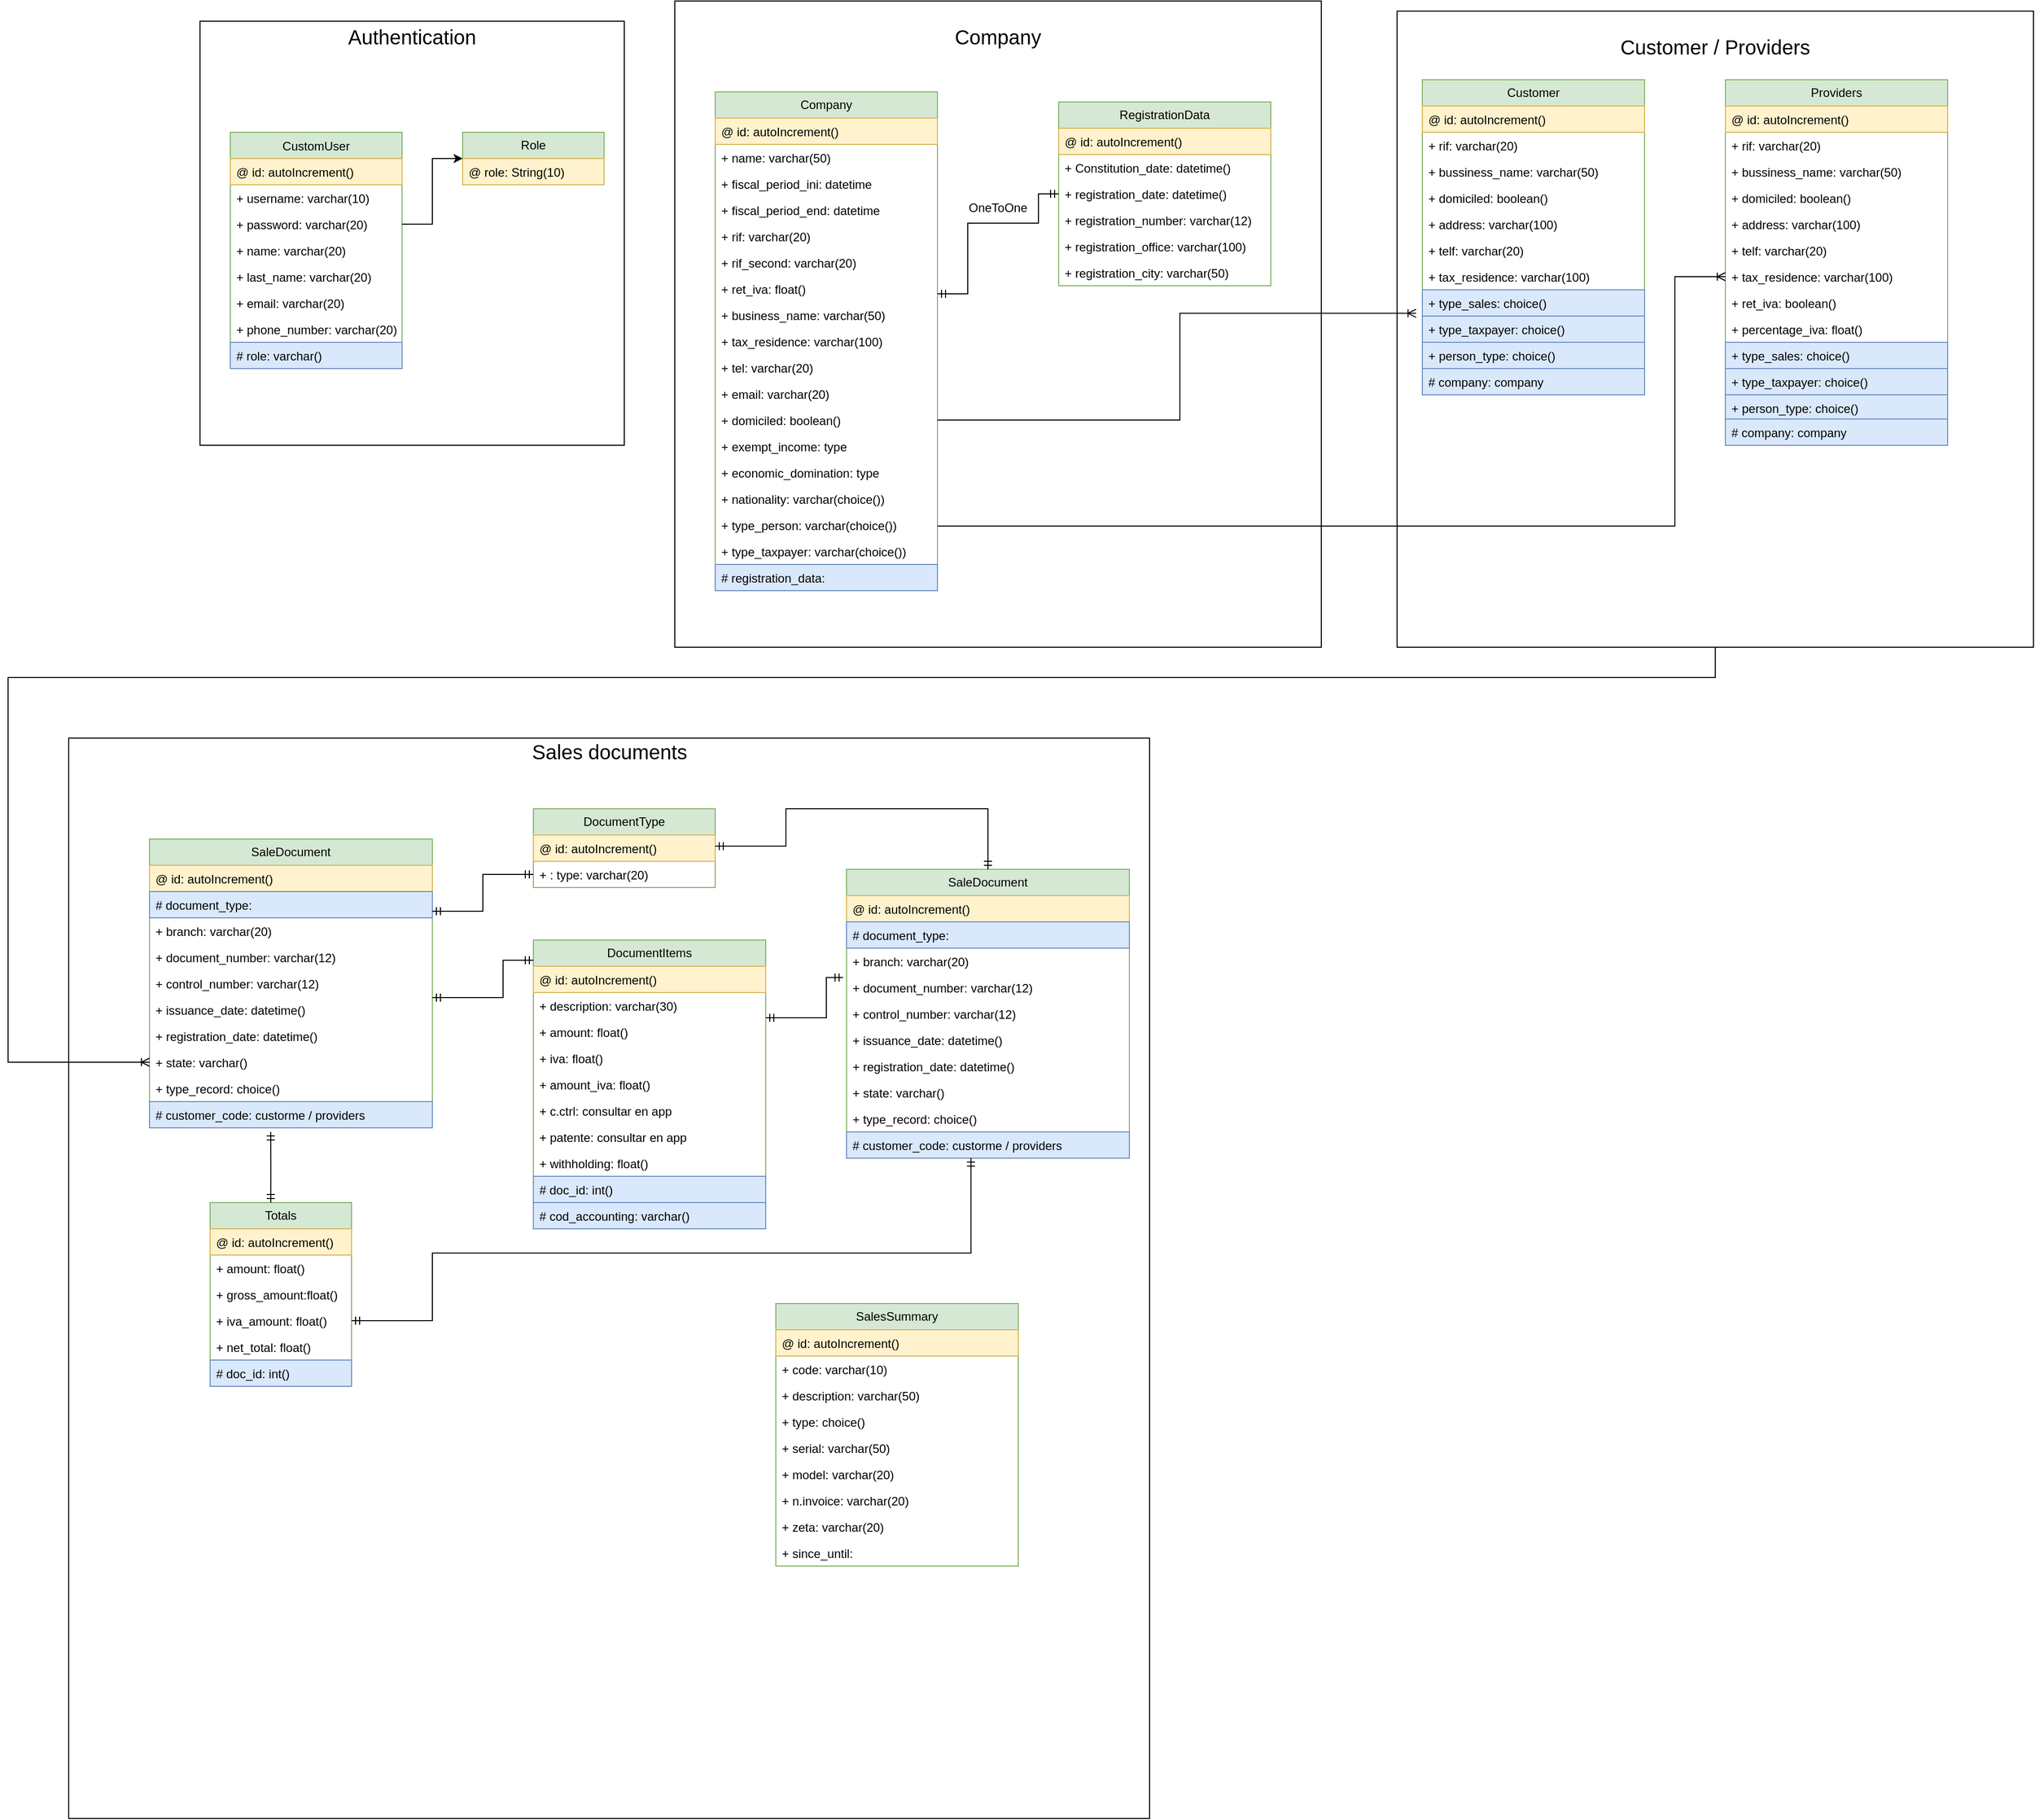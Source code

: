 <mxfile version="21.0.10" type="github">
  <diagram name="Página-1" id="oyr48hVxfsf2USA6J1Er">
    <mxGraphModel dx="3984" dy="2252" grid="1" gridSize="10" guides="1" tooltips="1" connect="1" arrows="1" fold="1" page="1" pageScale="1" pageWidth="1920" pageHeight="1200" math="0" shadow="0">
      <root>
        <mxCell id="0" />
        <mxCell id="1" parent="0" />
        <mxCell id="Hb3Jc71vQll2scaf4FI3-3" value="" style="whiteSpace=wrap;html=1;aspect=fixed;fillColor=none;" vertex="1" parent="1">
          <mxGeometry x="-110" y="-460" width="1070" height="1070" as="geometry" />
        </mxCell>
        <mxCell id="Sdwt9xM7wRWtMo3GWOlH-35" value="" style="whiteSpace=wrap;html=1;aspect=fixed;fillColor=none;" parent="1" vertex="1">
          <mxGeometry x="1205" y="-1180" width="630" height="630" as="geometry" />
        </mxCell>
        <mxCell id="hQVyDR556PpDulF2tMrH-12" value="" style="whiteSpace=wrap;html=1;aspect=fixed;fillColor=none;" parent="1" vertex="1">
          <mxGeometry x="20" y="-1170" width="420" height="420" as="geometry" />
        </mxCell>
        <mxCell id="Sdwt9xM7wRWtMo3GWOlH-4" value="" style="whiteSpace=wrap;html=1;aspect=fixed;fillColor=none;" parent="1" vertex="1">
          <mxGeometry x="490" y="-1190" width="640" height="640" as="geometry" />
        </mxCell>
        <mxCell id="1lsHLtuf-3C-XjcvpTAW-1" value="CustomUser" style="swimlane;fontStyle=0;childLayout=stackLayout;horizontal=1;startSize=26;fillColor=#d5e8d4;horizontalStack=0;resizeParent=1;resizeParentMax=0;resizeLast=0;collapsible=1;marginBottom=0;strokeColor=#82b366;" parent="1" vertex="1">
          <mxGeometry x="50" y="-1060" width="170" height="234" as="geometry" />
        </mxCell>
        <mxCell id="1lsHLtuf-3C-XjcvpTAW-2" value="@ id: autoIncrement()" style="text;strokeColor=#d6b656;fillColor=#fff2cc;align=left;verticalAlign=top;spacingLeft=4;spacingRight=4;overflow=hidden;rotatable=0;points=[[0,0.5],[1,0.5]];portConstraint=eastwest;" parent="1lsHLtuf-3C-XjcvpTAW-1" vertex="1">
          <mxGeometry y="26" width="170" height="26" as="geometry" />
        </mxCell>
        <mxCell id="Sdwt9xM7wRWtMo3GWOlH-49" value="+ username: varchar(10)" style="text;align=left;verticalAlign=top;spacingLeft=4;spacingRight=4;overflow=hidden;rotatable=0;points=[[0,0.5],[1,0.5]];portConstraint=eastwest;" parent="1lsHLtuf-3C-XjcvpTAW-1" vertex="1">
          <mxGeometry y="52" width="170" height="26" as="geometry" />
        </mxCell>
        <mxCell id="1lsHLtuf-3C-XjcvpTAW-3" value="+ password: varchar(20)" style="text;strokeColor=none;fillColor=none;align=left;verticalAlign=top;spacingLeft=4;spacingRight=4;overflow=hidden;rotatable=0;points=[[0,0.5],[1,0.5]];portConstraint=eastwest;" parent="1lsHLtuf-3C-XjcvpTAW-1" vertex="1">
          <mxGeometry y="78" width="170" height="26" as="geometry" />
        </mxCell>
        <mxCell id="1lsHLtuf-3C-XjcvpTAW-4" value="+ name: varchar(20)&#xa;" style="text;strokeColor=none;fillColor=none;align=left;verticalAlign=top;spacingLeft=4;spacingRight=4;overflow=hidden;rotatable=0;points=[[0,0.5],[1,0.5]];portConstraint=eastwest;" parent="1lsHLtuf-3C-XjcvpTAW-1" vertex="1">
          <mxGeometry y="104" width="170" height="26" as="geometry" />
        </mxCell>
        <mxCell id="hQVyDR556PpDulF2tMrH-1" value="+ last_name: varchar(20)&#xa;" style="text;strokeColor=none;fillColor=none;align=left;verticalAlign=top;spacingLeft=4;spacingRight=4;overflow=hidden;rotatable=0;points=[[0,0.5],[1,0.5]];portConstraint=eastwest;" parent="1lsHLtuf-3C-XjcvpTAW-1" vertex="1">
          <mxGeometry y="130" width="170" height="26" as="geometry" />
        </mxCell>
        <mxCell id="hQVyDR556PpDulF2tMrH-2" value="+ email: varchar(20)&#xa;" style="text;strokeColor=none;fillColor=none;align=left;verticalAlign=top;spacingLeft=4;spacingRight=4;overflow=hidden;rotatable=0;points=[[0,0.5],[1,0.5]];portConstraint=eastwest;" parent="1lsHLtuf-3C-XjcvpTAW-1" vertex="1">
          <mxGeometry y="156" width="170" height="26" as="geometry" />
        </mxCell>
        <mxCell id="Hb3Jc71vQll2scaf4FI3-17" value="+ phone_number: varchar(20)&#xa;" style="text;strokeColor=none;fillColor=none;align=left;verticalAlign=top;spacingLeft=4;spacingRight=4;overflow=hidden;rotatable=0;points=[[0,0.5],[1,0.5]];portConstraint=eastwest;" vertex="1" parent="1lsHLtuf-3C-XjcvpTAW-1">
          <mxGeometry y="182" width="170" height="26" as="geometry" />
        </mxCell>
        <mxCell id="hQVyDR556PpDulF2tMrH-11" value="# role: varchar()" style="text;strokeColor=#6c8ebf;fillColor=#dae8fc;align=left;verticalAlign=top;spacingLeft=4;spacingRight=4;overflow=hidden;rotatable=0;points=[[0,0.5],[1,0.5]];portConstraint=eastwest;" parent="1lsHLtuf-3C-XjcvpTAW-1" vertex="1">
          <mxGeometry y="208" width="170" height="26" as="geometry" />
        </mxCell>
        <mxCell id="hQVyDR556PpDulF2tMrH-3" value="Role" style="swimlane;fontStyle=0;childLayout=stackLayout;horizontal=1;startSize=26;fillColor=#d5e8d4;horizontalStack=0;resizeParent=1;resizeParentMax=0;resizeLast=0;collapsible=1;marginBottom=0;whiteSpace=wrap;html=1;strokeColor=#82b366;" parent="1" vertex="1">
          <mxGeometry x="280" y="-1060" width="140" height="52" as="geometry" />
        </mxCell>
        <mxCell id="hQVyDR556PpDulF2tMrH-4" value="@ role: String(10)" style="text;strokeColor=#d6b656;fillColor=#fff2cc;align=left;verticalAlign=top;spacingLeft=4;spacingRight=4;overflow=hidden;rotatable=0;points=[[0,0.5],[1,0.5]];portConstraint=eastwest;whiteSpace=wrap;html=1;" parent="hQVyDR556PpDulF2tMrH-3" vertex="1">
          <mxGeometry y="26" width="140" height="26" as="geometry" />
        </mxCell>
        <mxCell id="hQVyDR556PpDulF2tMrH-10" style="edgeStyle=orthogonalEdgeStyle;rounded=0;orthogonalLoop=1;jettySize=auto;html=1;exitX=1;exitY=0.5;exitDx=0;exitDy=0;entryX=0;entryY=0.5;entryDx=0;entryDy=0;" parent="1" source="1lsHLtuf-3C-XjcvpTAW-3" target="hQVyDR556PpDulF2tMrH-3" edge="1">
          <mxGeometry relative="1" as="geometry" />
        </mxCell>
        <mxCell id="hQVyDR556PpDulF2tMrH-13" value="Authentication" style="text;html=1;strokeColor=none;fillColor=none;align=center;verticalAlign=middle;whiteSpace=wrap;rounded=0;fontSize=20;" parent="1" vertex="1">
          <mxGeometry x="200" y="-1170" width="60" height="30" as="geometry" />
        </mxCell>
        <mxCell id="hQVyDR556PpDulF2tMrH-14" value="Company" style="swimlane;fontStyle=0;childLayout=stackLayout;horizontal=1;startSize=26;fillColor=#d5e8d4;horizontalStack=0;resizeParent=1;resizeParentMax=0;resizeLast=0;collapsible=1;marginBottom=0;whiteSpace=wrap;html=1;strokeColor=#82b366;" parent="1" vertex="1">
          <mxGeometry x="530" y="-1100" width="220" height="494" as="geometry" />
        </mxCell>
        <mxCell id="hQVyDR556PpDulF2tMrH-15" value="@ id: autoIncrement()" style="text;strokeColor=#d6b656;fillColor=#fff2cc;align=left;verticalAlign=top;spacingLeft=4;spacingRight=4;overflow=hidden;rotatable=0;points=[[0,0.5],[1,0.5]];portConstraint=eastwest;whiteSpace=wrap;html=1;" parent="hQVyDR556PpDulF2tMrH-14" vertex="1">
          <mxGeometry y="26" width="220" height="26" as="geometry" />
        </mxCell>
        <mxCell id="hQVyDR556PpDulF2tMrH-16" value="+ name:&amp;nbsp;varchar(50)" style="text;strokeColor=none;fillColor=none;align=left;verticalAlign=top;spacingLeft=4;spacingRight=4;overflow=hidden;rotatable=0;points=[[0,0.5],[1,0.5]];portConstraint=eastwest;whiteSpace=wrap;html=1;" parent="hQVyDR556PpDulF2tMrH-14" vertex="1">
          <mxGeometry y="52" width="220" height="26" as="geometry" />
        </mxCell>
        <mxCell id="hQVyDR556PpDulF2tMrH-17" value="+ fiscal_period_ini: datetime" style="text;strokeColor=none;fillColor=none;align=left;verticalAlign=top;spacingLeft=4;spacingRight=4;overflow=hidden;rotatable=0;points=[[0,0.5],[1,0.5]];portConstraint=eastwest;whiteSpace=wrap;html=1;" parent="hQVyDR556PpDulF2tMrH-14" vertex="1">
          <mxGeometry y="78" width="220" height="26" as="geometry" />
        </mxCell>
        <mxCell id="hQVyDR556PpDulF2tMrH-18" value="+ fiscal_period_end: datetime" style="text;strokeColor=none;fillColor=none;align=left;verticalAlign=top;spacingLeft=4;spacingRight=4;overflow=hidden;rotatable=0;points=[[0,0.5],[1,0.5]];portConstraint=eastwest;whiteSpace=wrap;html=1;" parent="hQVyDR556PpDulF2tMrH-14" vertex="1">
          <mxGeometry y="104" width="220" height="26" as="geometry" />
        </mxCell>
        <mxCell id="hQVyDR556PpDulF2tMrH-19" value="+ rif:&amp;nbsp;varchar(20)" style="text;strokeColor=none;fillColor=none;align=left;verticalAlign=top;spacingLeft=4;spacingRight=4;overflow=hidden;rotatable=0;points=[[0,0.5],[1,0.5]];portConstraint=eastwest;whiteSpace=wrap;html=1;" parent="hQVyDR556PpDulF2tMrH-14" vertex="1">
          <mxGeometry y="130" width="220" height="26" as="geometry" />
        </mxCell>
        <mxCell id="hQVyDR556PpDulF2tMrH-20" value="+ rif_second:&amp;nbsp;varchar(20)" style="text;strokeColor=none;fillColor=none;align=left;verticalAlign=top;spacingLeft=4;spacingRight=4;overflow=hidden;rotatable=0;points=[[0,0.5],[1,0.5]];portConstraint=eastwest;whiteSpace=wrap;html=1;" parent="hQVyDR556PpDulF2tMrH-14" vertex="1">
          <mxGeometry y="156" width="220" height="26" as="geometry" />
        </mxCell>
        <mxCell id="hQVyDR556PpDulF2tMrH-23" value="+ ret_iva: float()" style="text;strokeColor=none;fillColor=none;align=left;verticalAlign=top;spacingLeft=4;spacingRight=4;overflow=hidden;rotatable=0;points=[[0,0.5],[1,0.5]];portConstraint=eastwest;whiteSpace=wrap;html=1;" parent="hQVyDR556PpDulF2tMrH-14" vertex="1">
          <mxGeometry y="182" width="220" height="26" as="geometry" />
        </mxCell>
        <mxCell id="hQVyDR556PpDulF2tMrH-24" value="+ business_name:&amp;nbsp;varchar(50)" style="text;strokeColor=none;fillColor=none;align=left;verticalAlign=top;spacingLeft=4;spacingRight=4;overflow=hidden;rotatable=0;points=[[0,0.5],[1,0.5]];portConstraint=eastwest;whiteSpace=wrap;html=1;" parent="hQVyDR556PpDulF2tMrH-14" vertex="1">
          <mxGeometry y="208" width="220" height="26" as="geometry" />
        </mxCell>
        <mxCell id="hQVyDR556PpDulF2tMrH-25" value="+ tax_residence:&amp;nbsp;varchar(100)" style="text;strokeColor=none;fillColor=none;align=left;verticalAlign=top;spacingLeft=4;spacingRight=4;overflow=hidden;rotatable=0;points=[[0,0.5],[1,0.5]];portConstraint=eastwest;whiteSpace=wrap;html=1;" parent="hQVyDR556PpDulF2tMrH-14" vertex="1">
          <mxGeometry y="234" width="220" height="26" as="geometry" />
        </mxCell>
        <mxCell id="hQVyDR556PpDulF2tMrH-26" value="+ tel:&amp;nbsp;varchar(20)" style="text;strokeColor=none;fillColor=none;align=left;verticalAlign=top;spacingLeft=4;spacingRight=4;overflow=hidden;rotatable=0;points=[[0,0.5],[1,0.5]];portConstraint=eastwest;whiteSpace=wrap;html=1;" parent="hQVyDR556PpDulF2tMrH-14" vertex="1">
          <mxGeometry y="260" width="220" height="26" as="geometry" />
        </mxCell>
        <mxCell id="hQVyDR556PpDulF2tMrH-27" value="+ email:&amp;nbsp;varchar(20)" style="text;strokeColor=none;fillColor=none;align=left;verticalAlign=top;spacingLeft=4;spacingRight=4;overflow=hidden;rotatable=0;points=[[0,0.5],[1,0.5]];portConstraint=eastwest;whiteSpace=wrap;html=1;" parent="hQVyDR556PpDulF2tMrH-14" vertex="1">
          <mxGeometry y="286" width="220" height="26" as="geometry" />
        </mxCell>
        <mxCell id="hQVyDR556PpDulF2tMrH-28" value="+ domiciled: boolean()" style="text;strokeColor=none;fillColor=none;align=left;verticalAlign=top;spacingLeft=4;spacingRight=4;overflow=hidden;rotatable=0;points=[[0,0.5],[1,0.5]];portConstraint=eastwest;whiteSpace=wrap;html=1;" parent="hQVyDR556PpDulF2tMrH-14" vertex="1">
          <mxGeometry y="312" width="220" height="26" as="geometry" />
        </mxCell>
        <mxCell id="hQVyDR556PpDulF2tMrH-30" value="+ exempt_income: type" style="text;strokeColor=none;fillColor=none;align=left;verticalAlign=top;spacingLeft=4;spacingRight=4;overflow=hidden;rotatable=0;points=[[0,0.5],[1,0.5]];portConstraint=eastwest;whiteSpace=wrap;html=1;" parent="hQVyDR556PpDulF2tMrH-14" vertex="1">
          <mxGeometry y="338" width="220" height="26" as="geometry" />
        </mxCell>
        <mxCell id="hQVyDR556PpDulF2tMrH-31" value="+ economic_domination: type" style="text;strokeColor=none;fillColor=none;align=left;verticalAlign=top;spacingLeft=4;spacingRight=4;overflow=hidden;rotatable=0;points=[[0,0.5],[1,0.5]];portConstraint=eastwest;whiteSpace=wrap;html=1;" parent="hQVyDR556PpDulF2tMrH-14" vertex="1">
          <mxGeometry y="364" width="220" height="26" as="geometry" />
        </mxCell>
        <mxCell id="hQVyDR556PpDulF2tMrH-29" value="+ nationality: varchar(choice())" style="text;strokeColor=none;fillColor=none;align=left;verticalAlign=top;spacingLeft=4;spacingRight=4;overflow=hidden;rotatable=0;points=[[0,0.5],[1,0.5]];portConstraint=eastwest;whiteSpace=wrap;html=1;" parent="hQVyDR556PpDulF2tMrH-14" vertex="1">
          <mxGeometry y="390" width="220" height="26" as="geometry" />
        </mxCell>
        <mxCell id="hQVyDR556PpDulF2tMrH-21" value="+ type_person: varchar(choice())" style="text;align=left;verticalAlign=top;spacingLeft=4;spacingRight=4;overflow=hidden;rotatable=0;points=[[0,0.5],[1,0.5]];portConstraint=eastwest;whiteSpace=wrap;html=1;" parent="hQVyDR556PpDulF2tMrH-14" vertex="1">
          <mxGeometry y="416" width="220" height="26" as="geometry" />
        </mxCell>
        <mxCell id="hQVyDR556PpDulF2tMrH-22" value="+ type_taxpayer: varchar(choice())" style="text;align=left;verticalAlign=top;spacingLeft=4;spacingRight=4;overflow=hidden;rotatable=0;points=[[0,0.5],[1,0.5]];portConstraint=eastwest;whiteSpace=wrap;html=1;" parent="hQVyDR556PpDulF2tMrH-14" vertex="1">
          <mxGeometry y="442" width="220" height="26" as="geometry" />
        </mxCell>
        <mxCell id="hQVyDR556PpDulF2tMrH-32" value="# registration_data:&amp;nbsp;" style="text;strokeColor=#6c8ebf;fillColor=#dae8fc;align=left;verticalAlign=top;spacingLeft=4;spacingRight=4;overflow=hidden;rotatable=0;points=[[0,0.5],[1,0.5]];portConstraint=eastwest;whiteSpace=wrap;html=1;" parent="hQVyDR556PpDulF2tMrH-14" vertex="1">
          <mxGeometry y="468" width="220" height="26" as="geometry" />
        </mxCell>
        <mxCell id="hQVyDR556PpDulF2tMrH-33" value="RegistrationData" style="swimlane;fontStyle=0;childLayout=stackLayout;horizontal=1;startSize=26;fillColor=#d5e8d4;horizontalStack=0;resizeParent=1;resizeParentMax=0;resizeLast=0;collapsible=1;marginBottom=0;whiteSpace=wrap;html=1;strokeColor=#82b366;" parent="1" vertex="1">
          <mxGeometry x="870" y="-1090" width="210" height="182" as="geometry" />
        </mxCell>
        <mxCell id="hQVyDR556PpDulF2tMrH-34" value="@ id: autoIncrement()" style="text;strokeColor=#d6b656;fillColor=#fff2cc;align=left;verticalAlign=top;spacingLeft=4;spacingRight=4;overflow=hidden;rotatable=0;points=[[0,0.5],[1,0.5]];portConstraint=eastwest;whiteSpace=wrap;html=1;" parent="hQVyDR556PpDulF2tMrH-33" vertex="1">
          <mxGeometry y="26" width="210" height="26" as="geometry" />
        </mxCell>
        <mxCell id="hQVyDR556PpDulF2tMrH-35" value="+ Constitution_date: datetime()" style="text;strokeColor=none;fillColor=none;align=left;verticalAlign=top;spacingLeft=4;spacingRight=4;overflow=hidden;rotatable=0;points=[[0,0.5],[1,0.5]];portConstraint=eastwest;whiteSpace=wrap;html=1;" parent="hQVyDR556PpDulF2tMrH-33" vertex="1">
          <mxGeometry y="52" width="210" height="26" as="geometry" />
        </mxCell>
        <mxCell id="hQVyDR556PpDulF2tMrH-36" value="+ registration_date: datetime()" style="text;strokeColor=none;fillColor=none;align=left;verticalAlign=top;spacingLeft=4;spacingRight=4;overflow=hidden;rotatable=0;points=[[0,0.5],[1,0.5]];portConstraint=eastwest;whiteSpace=wrap;html=1;" parent="hQVyDR556PpDulF2tMrH-33" vertex="1">
          <mxGeometry y="78" width="210" height="26" as="geometry" />
        </mxCell>
        <mxCell id="Sdwt9xM7wRWtMo3GWOlH-1" value="+ registration_number:&amp;nbsp;varchar(12)" style="text;strokeColor=none;fillColor=none;align=left;verticalAlign=top;spacingLeft=4;spacingRight=4;overflow=hidden;rotatable=0;points=[[0,0.5],[1,0.5]];portConstraint=eastwest;whiteSpace=wrap;html=1;" parent="hQVyDR556PpDulF2tMrH-33" vertex="1">
          <mxGeometry y="104" width="210" height="26" as="geometry" />
        </mxCell>
        <mxCell id="Sdwt9xM7wRWtMo3GWOlH-2" value="+ registration_office:&amp;nbsp;varchar(100)" style="text;strokeColor=none;fillColor=none;align=left;verticalAlign=top;spacingLeft=4;spacingRight=4;overflow=hidden;rotatable=0;points=[[0,0.5],[1,0.5]];portConstraint=eastwest;whiteSpace=wrap;html=1;" parent="hQVyDR556PpDulF2tMrH-33" vertex="1">
          <mxGeometry y="130" width="210" height="26" as="geometry" />
        </mxCell>
        <mxCell id="Sdwt9xM7wRWtMo3GWOlH-3" value="+ registration_city:&amp;nbsp;varchar(50)" style="text;strokeColor=none;fillColor=none;align=left;verticalAlign=top;spacingLeft=4;spacingRight=4;overflow=hidden;rotatable=0;points=[[0,0.5],[1,0.5]];portConstraint=eastwest;whiteSpace=wrap;html=1;" parent="hQVyDR556PpDulF2tMrH-33" vertex="1">
          <mxGeometry y="156" width="210" height="26" as="geometry" />
        </mxCell>
        <mxCell id="hQVyDR556PpDulF2tMrH-38" value="OneToOne" style="text;html=1;strokeColor=none;fillColor=none;align=center;verticalAlign=middle;whiteSpace=wrap;rounded=0;" parent="1" vertex="1">
          <mxGeometry x="780" y="-1000" width="60" height="30" as="geometry" />
        </mxCell>
        <mxCell id="Sdwt9xM7wRWtMo3GWOlH-5" value="Company" style="text;html=1;strokeColor=none;fillColor=none;align=center;verticalAlign=middle;whiteSpace=wrap;rounded=0;fontSize=20;" parent="1" vertex="1">
          <mxGeometry x="780" y="-1170" width="60" height="30" as="geometry" />
        </mxCell>
        <mxCell id="Sdwt9xM7wRWtMo3GWOlH-6" value="Customer" style="swimlane;fontStyle=0;childLayout=stackLayout;horizontal=1;startSize=26;fillColor=#d5e8d4;horizontalStack=0;resizeParent=1;resizeParentMax=0;resizeLast=0;collapsible=1;marginBottom=0;whiteSpace=wrap;html=1;strokeColor=#82b366;" parent="1" vertex="1">
          <mxGeometry x="1230" y="-1112" width="220" height="312" as="geometry" />
        </mxCell>
        <mxCell id="Sdwt9xM7wRWtMo3GWOlH-7" value="@ id: autoIncrement()" style="text;strokeColor=#d6b656;fillColor=#fff2cc;align=left;verticalAlign=top;spacingLeft=4;spacingRight=4;overflow=hidden;rotatable=0;points=[[0,0.5],[1,0.5]];portConstraint=eastwest;whiteSpace=wrap;html=1;" parent="Sdwt9xM7wRWtMo3GWOlH-6" vertex="1">
          <mxGeometry y="26" width="220" height="26" as="geometry" />
        </mxCell>
        <mxCell id="Sdwt9xM7wRWtMo3GWOlH-8" value="+ rif:&amp;nbsp;varchar(20)" style="text;strokeColor=none;fillColor=none;align=left;verticalAlign=top;spacingLeft=4;spacingRight=4;overflow=hidden;rotatable=0;points=[[0,0.5],[1,0.5]];portConstraint=eastwest;whiteSpace=wrap;html=1;" parent="Sdwt9xM7wRWtMo3GWOlH-6" vertex="1">
          <mxGeometry y="52" width="220" height="26" as="geometry" />
        </mxCell>
        <mxCell id="Sdwt9xM7wRWtMo3GWOlH-9" value="+ bussiness_name:&amp;nbsp;varchar(50)" style="text;strokeColor=none;fillColor=none;align=left;verticalAlign=top;spacingLeft=4;spacingRight=4;overflow=hidden;rotatable=0;points=[[0,0.5],[1,0.5]];portConstraint=eastwest;whiteSpace=wrap;html=1;" parent="Sdwt9xM7wRWtMo3GWOlH-6" vertex="1">
          <mxGeometry y="78" width="220" height="26" as="geometry" />
        </mxCell>
        <mxCell id="Sdwt9xM7wRWtMo3GWOlH-10" value="+ domiciled: boolean()" style="text;strokeColor=none;fillColor=none;align=left;verticalAlign=top;spacingLeft=4;spacingRight=4;overflow=hidden;rotatable=0;points=[[0,0.5],[1,0.5]];portConstraint=eastwest;whiteSpace=wrap;html=1;" parent="Sdwt9xM7wRWtMo3GWOlH-6" vertex="1">
          <mxGeometry y="104" width="220" height="26" as="geometry" />
        </mxCell>
        <mxCell id="Sdwt9xM7wRWtMo3GWOlH-14" value="+ address:&amp;nbsp;varchar(100)" style="text;strokeColor=none;fillColor=none;align=left;verticalAlign=top;spacingLeft=4;spacingRight=4;overflow=hidden;rotatable=0;points=[[0,0.5],[1,0.5]];portConstraint=eastwest;whiteSpace=wrap;html=1;" parent="Sdwt9xM7wRWtMo3GWOlH-6" vertex="1">
          <mxGeometry y="130" width="220" height="26" as="geometry" />
        </mxCell>
        <mxCell id="Sdwt9xM7wRWtMo3GWOlH-15" value="+ telf:&amp;nbsp;varchar(20)" style="text;strokeColor=none;fillColor=none;align=left;verticalAlign=top;spacingLeft=4;spacingRight=4;overflow=hidden;rotatable=0;points=[[0,0.5],[1,0.5]];portConstraint=eastwest;whiteSpace=wrap;html=1;" parent="Sdwt9xM7wRWtMo3GWOlH-6" vertex="1">
          <mxGeometry y="156" width="220" height="26" as="geometry" />
        </mxCell>
        <mxCell id="Sdwt9xM7wRWtMo3GWOlH-16" value="+ tax_residence:&amp;nbsp;varchar(100)" style="text;strokeColor=none;fillColor=none;align=left;verticalAlign=top;spacingLeft=4;spacingRight=4;overflow=hidden;rotatable=0;points=[[0,0.5],[1,0.5]];portConstraint=eastwest;whiteSpace=wrap;html=1;" parent="Sdwt9xM7wRWtMo3GWOlH-6" vertex="1">
          <mxGeometry y="182" width="220" height="26" as="geometry" />
        </mxCell>
        <mxCell id="Sdwt9xM7wRWtMo3GWOlH-13" value="+ type_sales: choice()" style="text;strokeColor=#6c8ebf;fillColor=#dae8fc;align=left;verticalAlign=top;spacingLeft=4;spacingRight=4;overflow=hidden;rotatable=0;points=[[0,0.5],[1,0.5]];portConstraint=eastwest;whiteSpace=wrap;html=1;" parent="Sdwt9xM7wRWtMo3GWOlH-6" vertex="1">
          <mxGeometry y="208" width="220" height="26" as="geometry" />
        </mxCell>
        <mxCell id="Sdwt9xM7wRWtMo3GWOlH-12" value="+ type_taxpayer: choice()" style="text;strokeColor=#6c8ebf;fillColor=#dae8fc;align=left;verticalAlign=top;spacingLeft=4;spacingRight=4;overflow=hidden;rotatable=0;points=[[0,0.5],[1,0.5]];portConstraint=eastwest;whiteSpace=wrap;html=1;" parent="Sdwt9xM7wRWtMo3GWOlH-6" vertex="1">
          <mxGeometry y="234" width="220" height="26" as="geometry" />
        </mxCell>
        <mxCell id="Sdwt9xM7wRWtMo3GWOlH-11" value="+ person_type: choice()" style="text;strokeColor=#6c8ebf;fillColor=#dae8fc;align=left;verticalAlign=top;spacingLeft=4;spacingRight=4;overflow=hidden;rotatable=0;points=[[0,0.5],[1,0.5]];portConstraint=eastwest;whiteSpace=wrap;html=1;" parent="Sdwt9xM7wRWtMo3GWOlH-6" vertex="1">
          <mxGeometry y="260" width="220" height="26" as="geometry" />
        </mxCell>
        <mxCell id="Hb3Jc71vQll2scaf4FI3-18" value="# company: company" style="text;strokeColor=#6c8ebf;fillColor=#dae8fc;align=left;verticalAlign=top;spacingLeft=4;spacingRight=4;overflow=hidden;rotatable=0;points=[[0,0.5],[1,0.5]];portConstraint=eastwest;whiteSpace=wrap;html=1;" vertex="1" parent="Sdwt9xM7wRWtMo3GWOlH-6">
          <mxGeometry y="286" width="220" height="26" as="geometry" />
        </mxCell>
        <mxCell id="Sdwt9xM7wRWtMo3GWOlH-18" value="" style="edgeStyle=orthogonalEdgeStyle;fontSize=12;html=1;endArrow=ERoneToMany;rounded=0;entryX=-0.028;entryY=-0.104;entryDx=0;entryDy=0;entryPerimeter=0;exitX=1;exitY=0.5;exitDx=0;exitDy=0;" parent="1" target="Sdwt9xM7wRWtMo3GWOlH-12" edge="1" source="hQVyDR556PpDulF2tMrH-28">
          <mxGeometry width="100" height="100" relative="1" as="geometry">
            <mxPoint x="800" y="-750" as="sourcePoint" />
            <mxPoint x="1310" y="-920" as="targetPoint" />
            <Array as="points" />
          </mxGeometry>
        </mxCell>
        <mxCell id="Sdwt9xM7wRWtMo3GWOlH-19" value="Providers" style="swimlane;fontStyle=0;childLayout=stackLayout;horizontal=1;startSize=26;fillColor=#d5e8d4;horizontalStack=0;resizeParent=1;resizeParentMax=0;resizeLast=0;collapsible=1;marginBottom=0;whiteSpace=wrap;html=1;strokeColor=#82b366;" parent="1" vertex="1">
          <mxGeometry x="1530" y="-1112" width="220" height="338" as="geometry" />
        </mxCell>
        <mxCell id="Sdwt9xM7wRWtMo3GWOlH-20" value="@ id: autoIncrement()" style="text;strokeColor=#d6b656;fillColor=#fff2cc;align=left;verticalAlign=top;spacingLeft=4;spacingRight=4;overflow=hidden;rotatable=0;points=[[0,0.5],[1,0.5]];portConstraint=eastwest;whiteSpace=wrap;html=1;" parent="Sdwt9xM7wRWtMo3GWOlH-19" vertex="1">
          <mxGeometry y="26" width="220" height="26" as="geometry" />
        </mxCell>
        <mxCell id="Sdwt9xM7wRWtMo3GWOlH-21" value="+ rif:&amp;nbsp;varchar(20)" style="text;strokeColor=none;fillColor=none;align=left;verticalAlign=top;spacingLeft=4;spacingRight=4;overflow=hidden;rotatable=0;points=[[0,0.5],[1,0.5]];portConstraint=eastwest;whiteSpace=wrap;html=1;" parent="Sdwt9xM7wRWtMo3GWOlH-19" vertex="1">
          <mxGeometry y="52" width="220" height="26" as="geometry" />
        </mxCell>
        <mxCell id="Sdwt9xM7wRWtMo3GWOlH-22" value="+ bussiness_name:&amp;nbsp;varchar(50)" style="text;strokeColor=none;fillColor=none;align=left;verticalAlign=top;spacingLeft=4;spacingRight=4;overflow=hidden;rotatable=0;points=[[0,0.5],[1,0.5]];portConstraint=eastwest;whiteSpace=wrap;html=1;" parent="Sdwt9xM7wRWtMo3GWOlH-19" vertex="1">
          <mxGeometry y="78" width="220" height="26" as="geometry" />
        </mxCell>
        <mxCell id="Sdwt9xM7wRWtMo3GWOlH-23" value="+ domiciled: boolean()" style="text;strokeColor=none;fillColor=none;align=left;verticalAlign=top;spacingLeft=4;spacingRight=4;overflow=hidden;rotatable=0;points=[[0,0.5],[1,0.5]];portConstraint=eastwest;whiteSpace=wrap;html=1;" parent="Sdwt9xM7wRWtMo3GWOlH-19" vertex="1">
          <mxGeometry y="104" width="220" height="26" as="geometry" />
        </mxCell>
        <mxCell id="Sdwt9xM7wRWtMo3GWOlH-24" value="+ address:&amp;nbsp;varchar(100)" style="text;strokeColor=none;fillColor=none;align=left;verticalAlign=top;spacingLeft=4;spacingRight=4;overflow=hidden;rotatable=0;points=[[0,0.5],[1,0.5]];portConstraint=eastwest;whiteSpace=wrap;html=1;" parent="Sdwt9xM7wRWtMo3GWOlH-19" vertex="1">
          <mxGeometry y="130" width="220" height="26" as="geometry" />
        </mxCell>
        <mxCell id="Sdwt9xM7wRWtMo3GWOlH-25" value="+ telf:&amp;nbsp;varchar(20)" style="text;strokeColor=none;fillColor=none;align=left;verticalAlign=top;spacingLeft=4;spacingRight=4;overflow=hidden;rotatable=0;points=[[0,0.5],[1,0.5]];portConstraint=eastwest;whiteSpace=wrap;html=1;" parent="Sdwt9xM7wRWtMo3GWOlH-19" vertex="1">
          <mxGeometry y="156" width="220" height="26" as="geometry" />
        </mxCell>
        <mxCell id="Sdwt9xM7wRWtMo3GWOlH-26" value="+ tax_residence:&amp;nbsp;varchar(100)" style="text;strokeColor=none;fillColor=none;align=left;verticalAlign=top;spacingLeft=4;spacingRight=4;overflow=hidden;rotatable=0;points=[[0,0.5],[1,0.5]];portConstraint=eastwest;whiteSpace=wrap;html=1;" parent="Sdwt9xM7wRWtMo3GWOlH-19" vertex="1">
          <mxGeometry y="182" width="220" height="26" as="geometry" />
        </mxCell>
        <mxCell id="Sdwt9xM7wRWtMo3GWOlH-32" value="+ ret_iva: boolean()" style="text;strokeColor=none;fillColor=none;align=left;verticalAlign=top;spacingLeft=4;spacingRight=4;overflow=hidden;rotatable=0;points=[[0,0.5],[1,0.5]];portConstraint=eastwest;whiteSpace=wrap;html=1;" parent="Sdwt9xM7wRWtMo3GWOlH-19" vertex="1">
          <mxGeometry y="208" width="220" height="26" as="geometry" />
        </mxCell>
        <mxCell id="Sdwt9xM7wRWtMo3GWOlH-33" value="+ percentage_iva: float()" style="text;strokeColor=none;fillColor=none;align=left;verticalAlign=top;spacingLeft=4;spacingRight=4;overflow=hidden;rotatable=0;points=[[0,0.5],[1,0.5]];portConstraint=eastwest;whiteSpace=wrap;html=1;" parent="Sdwt9xM7wRWtMo3GWOlH-19" vertex="1">
          <mxGeometry y="234" width="220" height="26" as="geometry" />
        </mxCell>
        <mxCell id="Sdwt9xM7wRWtMo3GWOlH-27" value="+ type_sales: choice()" style="text;strokeColor=#6c8ebf;fillColor=#dae8fc;align=left;verticalAlign=top;spacingLeft=4;spacingRight=4;overflow=hidden;rotatable=0;points=[[0,0.5],[1,0.5]];portConstraint=eastwest;whiteSpace=wrap;html=1;" parent="Sdwt9xM7wRWtMo3GWOlH-19" vertex="1">
          <mxGeometry y="260" width="220" height="26" as="geometry" />
        </mxCell>
        <mxCell id="Sdwt9xM7wRWtMo3GWOlH-28" value="+ type_taxpayer: choice()" style="text;strokeColor=#6c8ebf;fillColor=#dae8fc;align=left;verticalAlign=top;spacingLeft=4;spacingRight=4;overflow=hidden;rotatable=0;points=[[0,0.5],[1,0.5]];portConstraint=eastwest;whiteSpace=wrap;html=1;" parent="Sdwt9xM7wRWtMo3GWOlH-19" vertex="1">
          <mxGeometry y="286" width="220" height="26" as="geometry" />
        </mxCell>
        <mxCell id="Sdwt9xM7wRWtMo3GWOlH-29" value="+ person_type: choice()" style="text;strokeColor=#6c8ebf;fillColor=#dae8fc;align=left;verticalAlign=top;spacingLeft=4;spacingRight=4;overflow=hidden;rotatable=0;points=[[0,0.5],[1,0.5]];portConstraint=eastwest;whiteSpace=wrap;html=1;" parent="Sdwt9xM7wRWtMo3GWOlH-19" vertex="1">
          <mxGeometry y="312" width="220" height="26" as="geometry" />
        </mxCell>
        <mxCell id="Sdwt9xM7wRWtMo3GWOlH-30" value="" style="edgeStyle=orthogonalEdgeStyle;fontSize=12;html=1;endArrow=ERmandOne;startArrow=ERmandOne;rounded=0;entryX=0;entryY=0.5;entryDx=0;entryDy=0;exitX=1;exitY=0.692;exitDx=0;exitDy=0;exitPerimeter=0;" parent="1" target="hQVyDR556PpDulF2tMrH-36" edge="1" source="hQVyDR556PpDulF2tMrH-23">
          <mxGeometry width="100" height="100" relative="1" as="geometry">
            <mxPoint x="760" y="-900" as="sourcePoint" />
            <mxPoint x="820" y="-1000" as="targetPoint" />
            <Array as="points">
              <mxPoint x="780" y="-900" />
              <mxPoint x="780" y="-970" />
              <mxPoint x="850" y="-970" />
              <mxPoint x="850" y="-999" />
            </Array>
          </mxGeometry>
        </mxCell>
        <mxCell id="Sdwt9xM7wRWtMo3GWOlH-31" value="" style="edgeStyle=orthogonalEdgeStyle;fontSize=12;html=1;endArrow=ERoneToMany;rounded=0;entryX=0;entryY=0.5;entryDx=0;entryDy=0;" parent="1" target="Sdwt9xM7wRWtMo3GWOlH-26" edge="1">
          <mxGeometry width="100" height="100" relative="1" as="geometry">
            <mxPoint x="750" y="-670" as="sourcePoint" />
            <mxPoint x="830" y="-780" as="targetPoint" />
            <Array as="points">
              <mxPoint x="1480" y="-670" />
              <mxPoint x="1480" y="-917" />
            </Array>
          </mxGeometry>
        </mxCell>
        <mxCell id="Sdwt9xM7wRWtMo3GWOlH-37" value="Customer / Providers" style="text;html=1;strokeColor=none;fillColor=none;align=center;verticalAlign=middle;whiteSpace=wrap;rounded=0;fontSize=20;" parent="1" vertex="1">
          <mxGeometry x="1385" y="-1160" width="270" height="30" as="geometry" />
        </mxCell>
        <mxCell id="Sdwt9xM7wRWtMo3GWOlH-38" value="SaleDocument" style="swimlane;fontStyle=0;childLayout=stackLayout;horizontal=1;startSize=26;fillColor=#d5e8d4;horizontalStack=0;resizeParent=1;resizeParentMax=0;resizeLast=0;collapsible=1;marginBottom=0;whiteSpace=wrap;html=1;strokeColor=#82b366;" parent="1" vertex="1">
          <mxGeometry x="-30" y="-360" width="280" height="286" as="geometry" />
        </mxCell>
        <mxCell id="Sdwt9xM7wRWtMo3GWOlH-39" value="@ id: autoIncrement()" style="text;strokeColor=#d6b656;fillColor=#fff2cc;align=left;verticalAlign=top;spacingLeft=4;spacingRight=4;overflow=hidden;rotatable=0;points=[[0,0.5],[1,0.5]];portConstraint=eastwest;whiteSpace=wrap;html=1;" parent="Sdwt9xM7wRWtMo3GWOlH-38" vertex="1">
          <mxGeometry y="26" width="280" height="26" as="geometry" />
        </mxCell>
        <mxCell id="Sdwt9xM7wRWtMo3GWOlH-40" value="# document_type:&amp;nbsp;&amp;nbsp;" style="text;strokeColor=#6c8ebf;fillColor=#dae8fc;align=left;verticalAlign=top;spacingLeft=4;spacingRight=4;overflow=hidden;rotatable=0;points=[[0,0.5],[1,0.5]];portConstraint=eastwest;whiteSpace=wrap;html=1;" parent="Sdwt9xM7wRWtMo3GWOlH-38" vertex="1">
          <mxGeometry y="52" width="280" height="26" as="geometry" />
        </mxCell>
        <mxCell id="Sdwt9xM7wRWtMo3GWOlH-41" value="+ branch: varchar(20)" style="text;strokeColor=none;fillColor=none;align=left;verticalAlign=top;spacingLeft=4;spacingRight=4;overflow=hidden;rotatable=0;points=[[0,0.5],[1,0.5]];portConstraint=eastwest;whiteSpace=wrap;html=1;" parent="Sdwt9xM7wRWtMo3GWOlH-38" vertex="1">
          <mxGeometry y="78" width="280" height="26" as="geometry" />
        </mxCell>
        <mxCell id="Sdwt9xM7wRWtMo3GWOlH-42" value="+ document_number: varchar(12)" style="text;strokeColor=none;fillColor=none;align=left;verticalAlign=top;spacingLeft=4;spacingRight=4;overflow=hidden;rotatable=0;points=[[0,0.5],[1,0.5]];portConstraint=eastwest;whiteSpace=wrap;html=1;" parent="Sdwt9xM7wRWtMo3GWOlH-38" vertex="1">
          <mxGeometry y="104" width="280" height="26" as="geometry" />
        </mxCell>
        <mxCell id="Sdwt9xM7wRWtMo3GWOlH-43" value="+ control_number: varchar(12)" style="text;strokeColor=none;fillColor=none;align=left;verticalAlign=top;spacingLeft=4;spacingRight=4;overflow=hidden;rotatable=0;points=[[0,0.5],[1,0.5]];portConstraint=eastwest;whiteSpace=wrap;html=1;" parent="Sdwt9xM7wRWtMo3GWOlH-38" vertex="1">
          <mxGeometry y="130" width="280" height="26" as="geometry" />
        </mxCell>
        <mxCell id="Sdwt9xM7wRWtMo3GWOlH-44" value="+ issuance_date: datetime()" style="text;strokeColor=none;fillColor=none;align=left;verticalAlign=top;spacingLeft=4;spacingRight=4;overflow=hidden;rotatable=0;points=[[0,0.5],[1,0.5]];portConstraint=eastwest;whiteSpace=wrap;html=1;" parent="Sdwt9xM7wRWtMo3GWOlH-38" vertex="1">
          <mxGeometry y="156" width="280" height="26" as="geometry" />
        </mxCell>
        <mxCell id="Sdwt9xM7wRWtMo3GWOlH-45" value="+ registration_date: datetime()" style="text;strokeColor=none;fillColor=none;align=left;verticalAlign=top;spacingLeft=4;spacingRight=4;overflow=hidden;rotatable=0;points=[[0,0.5],[1,0.5]];portConstraint=eastwest;whiteSpace=wrap;html=1;" parent="Sdwt9xM7wRWtMo3GWOlH-38" vertex="1">
          <mxGeometry y="182" width="280" height="26" as="geometry" />
        </mxCell>
        <mxCell id="Sdwt9xM7wRWtMo3GWOlH-46" value="+ state: varchar()" style="text;strokeColor=none;fillColor=none;align=left;verticalAlign=top;spacingLeft=4;spacingRight=4;overflow=hidden;rotatable=0;points=[[0,0.5],[1,0.5]];portConstraint=eastwest;whiteSpace=wrap;html=1;" parent="Sdwt9xM7wRWtMo3GWOlH-38" vertex="1">
          <mxGeometry y="208" width="280" height="26" as="geometry" />
        </mxCell>
        <mxCell id="Sdwt9xM7wRWtMo3GWOlH-48" value="+ type_record: choice()" style="text;strokeColor=none;fillColor=none;align=left;verticalAlign=top;spacingLeft=4;spacingRight=4;overflow=hidden;rotatable=0;points=[[0,0.5],[1,0.5]];portConstraint=eastwest;whiteSpace=wrap;html=1;" parent="Sdwt9xM7wRWtMo3GWOlH-38" vertex="1">
          <mxGeometry y="234" width="280" height="26" as="geometry" />
        </mxCell>
        <mxCell id="Sdwt9xM7wRWtMo3GWOlH-47" value="# customer_code: custorme / providers" style="text;strokeColor=#6c8ebf;fillColor=#dae8fc;align=left;verticalAlign=top;spacingLeft=4;spacingRight=4;overflow=hidden;rotatable=0;points=[[0,0.5],[1,0.5]];portConstraint=eastwest;whiteSpace=wrap;html=1;" parent="Sdwt9xM7wRWtMo3GWOlH-38" vertex="1">
          <mxGeometry y="260" width="280" height="26" as="geometry" />
        </mxCell>
        <mxCell id="Sdwt9xM7wRWtMo3GWOlH-54" value="DocumentType" style="swimlane;fontStyle=0;childLayout=stackLayout;horizontal=1;startSize=26;fillColor=#d5e8d4;horizontalStack=0;resizeParent=1;resizeParentMax=0;resizeLast=0;collapsible=1;marginBottom=0;whiteSpace=wrap;html=1;strokeColor=#82b366;" parent="1" vertex="1">
          <mxGeometry x="350" y="-390" width="180" height="78" as="geometry" />
        </mxCell>
        <mxCell id="Sdwt9xM7wRWtMo3GWOlH-59" value="@ id: autoIncrement()" style="text;strokeColor=#d6b656;fillColor=#fff2cc;align=left;verticalAlign=top;spacingLeft=4;spacingRight=4;overflow=hidden;rotatable=0;points=[[0,0.5],[1,0.5]];portConstraint=eastwest;whiteSpace=wrap;html=1;" parent="Sdwt9xM7wRWtMo3GWOlH-54" vertex="1">
          <mxGeometry y="26" width="180" height="26" as="geometry" />
        </mxCell>
        <mxCell id="Sdwt9xM7wRWtMo3GWOlH-58" value="+ : type: varchar(20)" style="text;strokeColor=none;fillColor=none;align=left;verticalAlign=top;spacingLeft=4;spacingRight=4;overflow=hidden;rotatable=0;points=[[0,0.5],[1,0.5]];portConstraint=eastwest;whiteSpace=wrap;html=1;" parent="Sdwt9xM7wRWtMo3GWOlH-54" vertex="1">
          <mxGeometry y="52" width="180" height="26" as="geometry" />
        </mxCell>
        <mxCell id="Sdwt9xM7wRWtMo3GWOlH-60" value="" style="edgeStyle=orthogonalEdgeStyle;fontSize=12;html=1;endArrow=ERmandOne;startArrow=ERmandOne;rounded=0;exitX=1;exitY=0.25;exitDx=0;exitDy=0;entryX=0;entryY=0.5;entryDx=0;entryDy=0;" parent="1" source="Sdwt9xM7wRWtMo3GWOlH-38" target="Sdwt9xM7wRWtMo3GWOlH-58" edge="1">
          <mxGeometry width="100" height="100" relative="1" as="geometry">
            <mxPoint x="350" y="-290" as="sourcePoint" />
            <mxPoint x="450" y="-390" as="targetPoint" />
          </mxGeometry>
        </mxCell>
        <mxCell id="HLiQ1m6jWATwoJMbq_vb-1" value="DocumentItems" style="swimlane;fontStyle=0;childLayout=stackLayout;horizontal=1;startSize=26;fillColor=#d5e8d4;horizontalStack=0;resizeParent=1;resizeParentMax=0;resizeLast=0;collapsible=1;marginBottom=0;whiteSpace=wrap;html=1;strokeColor=#82b366;" parent="1" vertex="1">
          <mxGeometry x="350" y="-260" width="230" height="286" as="geometry" />
        </mxCell>
        <mxCell id="HLiQ1m6jWATwoJMbq_vb-6" value="@ id: autoIncrement()" style="text;strokeColor=#d6b656;fillColor=#fff2cc;align=left;verticalAlign=top;spacingLeft=4;spacingRight=4;overflow=hidden;rotatable=0;points=[[0,0.5],[1,0.5]];portConstraint=eastwest;whiteSpace=wrap;html=1;" parent="HLiQ1m6jWATwoJMbq_vb-1" vertex="1">
          <mxGeometry y="26" width="230" height="26" as="geometry" />
        </mxCell>
        <mxCell id="HLiQ1m6jWATwoJMbq_vb-2" value="+ description: varchar(30)" style="text;strokeColor=none;fillColor=none;align=left;verticalAlign=top;spacingLeft=4;spacingRight=4;overflow=hidden;rotatable=0;points=[[0,0.5],[1,0.5]];portConstraint=eastwest;whiteSpace=wrap;html=1;" parent="HLiQ1m6jWATwoJMbq_vb-1" vertex="1">
          <mxGeometry y="52" width="230" height="26" as="geometry" />
        </mxCell>
        <mxCell id="HLiQ1m6jWATwoJMbq_vb-4" value="+ amount: float()" style="text;strokeColor=none;fillColor=none;align=left;verticalAlign=top;spacingLeft=4;spacingRight=4;overflow=hidden;rotatable=0;points=[[0,0.5],[1,0.5]];portConstraint=eastwest;whiteSpace=wrap;html=1;" parent="HLiQ1m6jWATwoJMbq_vb-1" vertex="1">
          <mxGeometry y="78" width="230" height="26" as="geometry" />
        </mxCell>
        <mxCell id="HLiQ1m6jWATwoJMbq_vb-7" value="+ iva: float()" style="text;strokeColor=none;fillColor=none;align=left;verticalAlign=top;spacingLeft=4;spacingRight=4;overflow=hidden;rotatable=0;points=[[0,0.5],[1,0.5]];portConstraint=eastwest;whiteSpace=wrap;html=1;" parent="HLiQ1m6jWATwoJMbq_vb-1" vertex="1">
          <mxGeometry y="104" width="230" height="26" as="geometry" />
        </mxCell>
        <mxCell id="HLiQ1m6jWATwoJMbq_vb-8" value="+ amount_iva: float()" style="text;strokeColor=none;fillColor=none;align=left;verticalAlign=top;spacingLeft=4;spacingRight=4;overflow=hidden;rotatable=0;points=[[0,0.5],[1,0.5]];portConstraint=eastwest;whiteSpace=wrap;html=1;" parent="HLiQ1m6jWATwoJMbq_vb-1" vertex="1">
          <mxGeometry y="130" width="230" height="26" as="geometry" />
        </mxCell>
        <mxCell id="HLiQ1m6jWATwoJMbq_vb-9" value="+ c.ctrl: consultar en app" style="text;strokeColor=none;fillColor=none;align=left;verticalAlign=top;spacingLeft=4;spacingRight=4;overflow=hidden;rotatable=0;points=[[0,0.5],[1,0.5]];portConstraint=eastwest;whiteSpace=wrap;html=1;" parent="HLiQ1m6jWATwoJMbq_vb-1" vertex="1">
          <mxGeometry y="156" width="230" height="26" as="geometry" />
        </mxCell>
        <mxCell id="HLiQ1m6jWATwoJMbq_vb-10" value="+ patente: consultar en app" style="text;strokeColor=none;fillColor=none;align=left;verticalAlign=top;spacingLeft=4;spacingRight=4;overflow=hidden;rotatable=0;points=[[0,0.5],[1,0.5]];portConstraint=eastwest;whiteSpace=wrap;html=1;" parent="HLiQ1m6jWATwoJMbq_vb-1" vertex="1">
          <mxGeometry y="182" width="230" height="26" as="geometry" />
        </mxCell>
        <mxCell id="HLiQ1m6jWATwoJMbq_vb-11" value="+ withholding: float()" style="text;strokeColor=none;fillColor=none;align=left;verticalAlign=top;spacingLeft=4;spacingRight=4;overflow=hidden;rotatable=0;points=[[0,0.5],[1,0.5]];portConstraint=eastwest;whiteSpace=wrap;html=1;" parent="HLiQ1m6jWATwoJMbq_vb-1" vertex="1">
          <mxGeometry y="208" width="230" height="26" as="geometry" />
        </mxCell>
        <mxCell id="Hb3Jc71vQll2scaf4FI3-15" value="# doc_id: int()" style="text;strokeColor=#6c8ebf;fillColor=#dae8fc;align=left;verticalAlign=top;spacingLeft=4;spacingRight=4;overflow=hidden;rotatable=0;points=[[0,0.5],[1,0.5]];portConstraint=eastwest;whiteSpace=wrap;html=1;" vertex="1" parent="HLiQ1m6jWATwoJMbq_vb-1">
          <mxGeometry y="234" width="230" height="26" as="geometry" />
        </mxCell>
        <mxCell id="HLiQ1m6jWATwoJMbq_vb-3" value="# cod_accounting: varchar()" style="text;strokeColor=#6c8ebf;fillColor=#dae8fc;align=left;verticalAlign=top;spacingLeft=4;spacingRight=4;overflow=hidden;rotatable=0;points=[[0,0.5],[1,0.5]];portConstraint=eastwest;whiteSpace=wrap;html=1;" parent="HLiQ1m6jWATwoJMbq_vb-1" vertex="1">
          <mxGeometry y="260" width="230" height="26" as="geometry" />
        </mxCell>
        <mxCell id="HLiQ1m6jWATwoJMbq_vb-5" value="" style="edgeStyle=orthogonalEdgeStyle;fontSize=12;html=1;endArrow=ERmandOne;startArrow=ERmandOne;rounded=0;exitX=1;exitY=0.25;exitDx=0;exitDy=0;entryX=0;entryY=0.5;entryDx=0;entryDy=0;" parent="1" edge="1">
          <mxGeometry width="100" height="100" relative="1" as="geometry">
            <mxPoint x="250" y="-203" as="sourcePoint" />
            <mxPoint x="350" y="-240" as="targetPoint" />
            <Array as="points">
              <mxPoint x="320" y="-203" />
              <mxPoint x="320" y="-240" />
            </Array>
          </mxGeometry>
        </mxCell>
        <mxCell id="HLiQ1m6jWATwoJMbq_vb-12" value="Totals" style="swimlane;fontStyle=0;childLayout=stackLayout;horizontal=1;startSize=26;fillColor=#d5e8d4;horizontalStack=0;resizeParent=1;resizeParentMax=0;resizeLast=0;collapsible=1;marginBottom=0;whiteSpace=wrap;html=1;strokeColor=#82b366;" parent="1" vertex="1">
          <mxGeometry x="30" width="140" height="182" as="geometry" />
        </mxCell>
        <mxCell id="HLiQ1m6jWATwoJMbq_vb-16" value="@ id: autoIncrement()" style="text;strokeColor=#d6b656;fillColor=#fff2cc;align=left;verticalAlign=top;spacingLeft=4;spacingRight=4;overflow=hidden;rotatable=0;points=[[0,0.5],[1,0.5]];portConstraint=eastwest;whiteSpace=wrap;html=1;" parent="HLiQ1m6jWATwoJMbq_vb-12" vertex="1">
          <mxGeometry y="26" width="140" height="26" as="geometry" />
        </mxCell>
        <mxCell id="HLiQ1m6jWATwoJMbq_vb-13" value="+ amount: float()" style="text;strokeColor=none;fillColor=none;align=left;verticalAlign=top;spacingLeft=4;spacingRight=4;overflow=hidden;rotatable=0;points=[[0,0.5],[1,0.5]];portConstraint=eastwest;whiteSpace=wrap;html=1;" parent="HLiQ1m6jWATwoJMbq_vb-12" vertex="1">
          <mxGeometry y="52" width="140" height="26" as="geometry" />
        </mxCell>
        <mxCell id="HLiQ1m6jWATwoJMbq_vb-14" value="+ gross_amount:float()&lt;span style=&quot;white-space: pre;&quot;&gt;	&lt;/span&gt;" style="text;strokeColor=none;fillColor=none;align=left;verticalAlign=top;spacingLeft=4;spacingRight=4;overflow=hidden;rotatable=0;points=[[0,0.5],[1,0.5]];portConstraint=eastwest;whiteSpace=wrap;html=1;" parent="HLiQ1m6jWATwoJMbq_vb-12" vertex="1">
          <mxGeometry y="78" width="140" height="26" as="geometry" />
        </mxCell>
        <mxCell id="HLiQ1m6jWATwoJMbq_vb-15" value="+ iva_amount: float()" style="text;strokeColor=none;fillColor=none;align=left;verticalAlign=top;spacingLeft=4;spacingRight=4;overflow=hidden;rotatable=0;points=[[0,0.5],[1,0.5]];portConstraint=eastwest;whiteSpace=wrap;html=1;" parent="HLiQ1m6jWATwoJMbq_vb-12" vertex="1">
          <mxGeometry y="104" width="140" height="26" as="geometry" />
        </mxCell>
        <mxCell id="Hb3Jc71vQll2scaf4FI3-1" value="+ net_total: float()" style="text;strokeColor=none;fillColor=none;align=left;verticalAlign=top;spacingLeft=4;spacingRight=4;overflow=hidden;rotatable=0;points=[[0,0.5],[1,0.5]];portConstraint=eastwest;whiteSpace=wrap;html=1;" vertex="1" parent="HLiQ1m6jWATwoJMbq_vb-12">
          <mxGeometry y="130" width="140" height="26" as="geometry" />
        </mxCell>
        <mxCell id="Hb3Jc71vQll2scaf4FI3-14" value="# doc_id: int()" style="text;strokeColor=#6c8ebf;fillColor=#dae8fc;align=left;verticalAlign=top;spacingLeft=4;spacingRight=4;overflow=hidden;rotatable=0;points=[[0,0.5],[1,0.5]];portConstraint=eastwest;whiteSpace=wrap;html=1;" vertex="1" parent="HLiQ1m6jWATwoJMbq_vb-12">
          <mxGeometry y="156" width="140" height="26" as="geometry" />
        </mxCell>
        <mxCell id="Hb3Jc71vQll2scaf4FI3-2" value="" style="fontSize=12;html=1;endArrow=ERmandOne;startArrow=ERmandOne;rounded=0;exitX=0.429;exitY=0;exitDx=0;exitDy=0;exitPerimeter=0;edgeStyle=orthogonalEdgeStyle;" edge="1" parent="1" source="HLiQ1m6jWATwoJMbq_vb-12">
          <mxGeometry width="100" height="100" relative="1" as="geometry">
            <mxPoint x="160" y="-40" as="sourcePoint" />
            <mxPoint x="90" y="-70" as="targetPoint" />
          </mxGeometry>
        </mxCell>
        <mxCell id="Hb3Jc71vQll2scaf4FI3-4" value="SalesSummary" style="swimlane;fontStyle=0;childLayout=stackLayout;horizontal=1;startSize=26;fillColor=#d5e8d4;horizontalStack=0;resizeParent=1;resizeParentMax=0;resizeLast=0;collapsible=1;marginBottom=0;whiteSpace=wrap;html=1;strokeColor=#82b366;" vertex="1" parent="1">
          <mxGeometry x="590" y="100" width="240" height="260" as="geometry" />
        </mxCell>
        <mxCell id="Hb3Jc71vQll2scaf4FI3-8" value="@ id: autoIncrement()" style="text;strokeColor=#d6b656;fillColor=#fff2cc;align=left;verticalAlign=top;spacingLeft=4;spacingRight=4;overflow=hidden;rotatable=0;points=[[0,0.5],[1,0.5]];portConstraint=eastwest;whiteSpace=wrap;html=1;" vertex="1" parent="Hb3Jc71vQll2scaf4FI3-4">
          <mxGeometry y="26" width="240" height="26" as="geometry" />
        </mxCell>
        <mxCell id="Hb3Jc71vQll2scaf4FI3-5" value="+ code: varchar(10)" style="text;strokeColor=none;fillColor=none;align=left;verticalAlign=top;spacingLeft=4;spacingRight=4;overflow=hidden;rotatable=0;points=[[0,0.5],[1,0.5]];portConstraint=eastwest;whiteSpace=wrap;html=1;" vertex="1" parent="Hb3Jc71vQll2scaf4FI3-4">
          <mxGeometry y="52" width="240" height="26" as="geometry" />
        </mxCell>
        <mxCell id="Hb3Jc71vQll2scaf4FI3-6" value="+ description: varchar(50)" style="text;strokeColor=none;fillColor=none;align=left;verticalAlign=top;spacingLeft=4;spacingRight=4;overflow=hidden;rotatable=0;points=[[0,0.5],[1,0.5]];portConstraint=eastwest;whiteSpace=wrap;html=1;" vertex="1" parent="Hb3Jc71vQll2scaf4FI3-4">
          <mxGeometry y="78" width="240" height="26" as="geometry" />
        </mxCell>
        <mxCell id="Hb3Jc71vQll2scaf4FI3-7" value="+ type: choice()" style="text;strokeColor=none;fillColor=none;align=left;verticalAlign=top;spacingLeft=4;spacingRight=4;overflow=hidden;rotatable=0;points=[[0,0.5],[1,0.5]];portConstraint=eastwest;whiteSpace=wrap;html=1;" vertex="1" parent="Hb3Jc71vQll2scaf4FI3-4">
          <mxGeometry y="104" width="240" height="26" as="geometry" />
        </mxCell>
        <mxCell id="Hb3Jc71vQll2scaf4FI3-9" value="+ serial: varchar(50)" style="text;strokeColor=none;fillColor=none;align=left;verticalAlign=top;spacingLeft=4;spacingRight=4;overflow=hidden;rotatable=0;points=[[0,0.5],[1,0.5]];portConstraint=eastwest;whiteSpace=wrap;html=1;" vertex="1" parent="Hb3Jc71vQll2scaf4FI3-4">
          <mxGeometry y="130" width="240" height="26" as="geometry" />
        </mxCell>
        <mxCell id="Hb3Jc71vQll2scaf4FI3-10" value="+ model: varchar(20)" style="text;strokeColor=none;fillColor=none;align=left;verticalAlign=top;spacingLeft=4;spacingRight=4;overflow=hidden;rotatable=0;points=[[0,0.5],[1,0.5]];portConstraint=eastwest;whiteSpace=wrap;html=1;" vertex="1" parent="Hb3Jc71vQll2scaf4FI3-4">
          <mxGeometry y="156" width="240" height="26" as="geometry" />
        </mxCell>
        <mxCell id="Hb3Jc71vQll2scaf4FI3-11" value="+ n.invoice: varchar(20)" style="text;strokeColor=none;fillColor=none;align=left;verticalAlign=top;spacingLeft=4;spacingRight=4;overflow=hidden;rotatable=0;points=[[0,0.5],[1,0.5]];portConstraint=eastwest;whiteSpace=wrap;html=1;" vertex="1" parent="Hb3Jc71vQll2scaf4FI3-4">
          <mxGeometry y="182" width="240" height="26" as="geometry" />
        </mxCell>
        <mxCell id="Hb3Jc71vQll2scaf4FI3-12" value="+ zeta: varchar(20)" style="text;strokeColor=none;fillColor=none;align=left;verticalAlign=top;spacingLeft=4;spacingRight=4;overflow=hidden;rotatable=0;points=[[0,0.5],[1,0.5]];portConstraint=eastwest;whiteSpace=wrap;html=1;" vertex="1" parent="Hb3Jc71vQll2scaf4FI3-4">
          <mxGeometry y="208" width="240" height="26" as="geometry" />
        </mxCell>
        <mxCell id="Hb3Jc71vQll2scaf4FI3-13" value="+ since_until:&amp;nbsp;" style="text;strokeColor=none;fillColor=none;align=left;verticalAlign=top;spacingLeft=4;spacingRight=4;overflow=hidden;rotatable=0;points=[[0,0.5],[1,0.5]];portConstraint=eastwest;whiteSpace=wrap;html=1;" vertex="1" parent="Hb3Jc71vQll2scaf4FI3-4">
          <mxGeometry y="234" width="240" height="26" as="geometry" />
        </mxCell>
        <mxCell id="Hb3Jc71vQll2scaf4FI3-16" value="Sales documents" style="text;align=center;fontStyle=0;verticalAlign=middle;spacingLeft=3;spacingRight=3;strokeColor=none;rotatable=0;points=[[0,0.5],[1,0.5]];portConstraint=eastwest;html=1;fontSize=20;" vertex="1" parent="1">
          <mxGeometry x="385" y="-460" width="80" height="26" as="geometry" />
        </mxCell>
        <mxCell id="Hb3Jc71vQll2scaf4FI3-19" value="" style="edgeStyle=orthogonalEdgeStyle;fontSize=12;html=1;endArrow=ERoneToMany;rounded=0;entryX=0;entryY=0.5;entryDx=0;entryDy=0;" edge="1" parent="1" source="Sdwt9xM7wRWtMo3GWOlH-35" target="Sdwt9xM7wRWtMo3GWOlH-46">
          <mxGeometry width="100" height="100" relative="1" as="geometry">
            <mxPoint x="1361" y="-328" as="sourcePoint" />
            <mxPoint x="1835" y="-434" as="targetPoint" />
            <Array as="points">
              <mxPoint x="1520" y="-520" />
              <mxPoint x="-170" y="-520" />
              <mxPoint x="-170" y="-139" />
            </Array>
          </mxGeometry>
        </mxCell>
        <mxCell id="Hb3Jc71vQll2scaf4FI3-20" value="# company: company" style="text;strokeColor=#6c8ebf;fillColor=#dae8fc;align=left;verticalAlign=top;spacingLeft=4;spacingRight=4;overflow=hidden;rotatable=0;points=[[0,0.5],[1,0.5]];portConstraint=eastwest;whiteSpace=wrap;html=1;" vertex="1" parent="1">
          <mxGeometry x="1530" y="-776" width="220" height="26" as="geometry" />
        </mxCell>
        <mxCell id="Hb3Jc71vQll2scaf4FI3-21" value="SaleDocument" style="swimlane;fontStyle=0;childLayout=stackLayout;horizontal=1;startSize=26;fillColor=#d5e8d4;horizontalStack=0;resizeParent=1;resizeParentMax=0;resizeLast=0;collapsible=1;marginBottom=0;whiteSpace=wrap;html=1;strokeColor=#82b366;" vertex="1" parent="1">
          <mxGeometry x="660" y="-330" width="280" height="286" as="geometry" />
        </mxCell>
        <mxCell id="Hb3Jc71vQll2scaf4FI3-22" value="@ id: autoIncrement()" style="text;strokeColor=#d6b656;fillColor=#fff2cc;align=left;verticalAlign=top;spacingLeft=4;spacingRight=4;overflow=hidden;rotatable=0;points=[[0,0.5],[1,0.5]];portConstraint=eastwest;whiteSpace=wrap;html=1;" vertex="1" parent="Hb3Jc71vQll2scaf4FI3-21">
          <mxGeometry y="26" width="280" height="26" as="geometry" />
        </mxCell>
        <mxCell id="Hb3Jc71vQll2scaf4FI3-23" value="# document_type:&amp;nbsp;&amp;nbsp;" style="text;strokeColor=#6c8ebf;fillColor=#dae8fc;align=left;verticalAlign=top;spacingLeft=4;spacingRight=4;overflow=hidden;rotatable=0;points=[[0,0.5],[1,0.5]];portConstraint=eastwest;whiteSpace=wrap;html=1;" vertex="1" parent="Hb3Jc71vQll2scaf4FI3-21">
          <mxGeometry y="52" width="280" height="26" as="geometry" />
        </mxCell>
        <mxCell id="Hb3Jc71vQll2scaf4FI3-24" value="+ branch: varchar(20)" style="text;strokeColor=none;fillColor=none;align=left;verticalAlign=top;spacingLeft=4;spacingRight=4;overflow=hidden;rotatable=0;points=[[0,0.5],[1,0.5]];portConstraint=eastwest;whiteSpace=wrap;html=1;" vertex="1" parent="Hb3Jc71vQll2scaf4FI3-21">
          <mxGeometry y="78" width="280" height="26" as="geometry" />
        </mxCell>
        <mxCell id="Hb3Jc71vQll2scaf4FI3-25" value="+ document_number: varchar(12)" style="text;strokeColor=none;fillColor=none;align=left;verticalAlign=top;spacingLeft=4;spacingRight=4;overflow=hidden;rotatable=0;points=[[0,0.5],[1,0.5]];portConstraint=eastwest;whiteSpace=wrap;html=1;" vertex="1" parent="Hb3Jc71vQll2scaf4FI3-21">
          <mxGeometry y="104" width="280" height="26" as="geometry" />
        </mxCell>
        <mxCell id="Hb3Jc71vQll2scaf4FI3-26" value="+ control_number: varchar(12)" style="text;strokeColor=none;fillColor=none;align=left;verticalAlign=top;spacingLeft=4;spacingRight=4;overflow=hidden;rotatable=0;points=[[0,0.5],[1,0.5]];portConstraint=eastwest;whiteSpace=wrap;html=1;" vertex="1" parent="Hb3Jc71vQll2scaf4FI3-21">
          <mxGeometry y="130" width="280" height="26" as="geometry" />
        </mxCell>
        <mxCell id="Hb3Jc71vQll2scaf4FI3-27" value="+ issuance_date: datetime()" style="text;strokeColor=none;fillColor=none;align=left;verticalAlign=top;spacingLeft=4;spacingRight=4;overflow=hidden;rotatable=0;points=[[0,0.5],[1,0.5]];portConstraint=eastwest;whiteSpace=wrap;html=1;" vertex="1" parent="Hb3Jc71vQll2scaf4FI3-21">
          <mxGeometry y="156" width="280" height="26" as="geometry" />
        </mxCell>
        <mxCell id="Hb3Jc71vQll2scaf4FI3-28" value="+ registration_date: datetime()" style="text;strokeColor=none;fillColor=none;align=left;verticalAlign=top;spacingLeft=4;spacingRight=4;overflow=hidden;rotatable=0;points=[[0,0.5],[1,0.5]];portConstraint=eastwest;whiteSpace=wrap;html=1;" vertex="1" parent="Hb3Jc71vQll2scaf4FI3-21">
          <mxGeometry y="182" width="280" height="26" as="geometry" />
        </mxCell>
        <mxCell id="Hb3Jc71vQll2scaf4FI3-29" value="+ state: varchar()" style="text;strokeColor=none;fillColor=none;align=left;verticalAlign=top;spacingLeft=4;spacingRight=4;overflow=hidden;rotatable=0;points=[[0,0.5],[1,0.5]];portConstraint=eastwest;whiteSpace=wrap;html=1;" vertex="1" parent="Hb3Jc71vQll2scaf4FI3-21">
          <mxGeometry y="208" width="280" height="26" as="geometry" />
        </mxCell>
        <mxCell id="Hb3Jc71vQll2scaf4FI3-30" value="+ type_record: choice()" style="text;strokeColor=none;fillColor=none;align=left;verticalAlign=top;spacingLeft=4;spacingRight=4;overflow=hidden;rotatable=0;points=[[0,0.5],[1,0.5]];portConstraint=eastwest;whiteSpace=wrap;html=1;" vertex="1" parent="Hb3Jc71vQll2scaf4FI3-21">
          <mxGeometry y="234" width="280" height="26" as="geometry" />
        </mxCell>
        <mxCell id="Hb3Jc71vQll2scaf4FI3-31" value="# customer_code: custorme / providers" style="text;strokeColor=#6c8ebf;fillColor=#dae8fc;align=left;verticalAlign=top;spacingLeft=4;spacingRight=4;overflow=hidden;rotatable=0;points=[[0,0.5],[1,0.5]];portConstraint=eastwest;whiteSpace=wrap;html=1;" vertex="1" parent="Hb3Jc71vQll2scaf4FI3-21">
          <mxGeometry y="260" width="280" height="26" as="geometry" />
        </mxCell>
        <mxCell id="Hb3Jc71vQll2scaf4FI3-32" value="" style="edgeStyle=orthogonalEdgeStyle;fontSize=12;html=1;endArrow=ERmandOne;startArrow=ERmandOne;rounded=0;entryX=-0.012;entryY=0.12;entryDx=0;entryDy=0;entryPerimeter=0;" edge="1" parent="1" target="Hb3Jc71vQll2scaf4FI3-25">
          <mxGeometry width="100" height="100" relative="1" as="geometry">
            <mxPoint x="580" y="-183" as="sourcePoint" />
            <mxPoint x="650" y="-220" as="targetPoint" />
            <Array as="points">
              <mxPoint x="640" y="-183" />
              <mxPoint x="640" y="-223" />
            </Array>
          </mxGeometry>
        </mxCell>
        <mxCell id="Hb3Jc71vQll2scaf4FI3-33" value="" style="edgeStyle=orthogonalEdgeStyle;fontSize=12;html=1;endArrow=ERmandOne;startArrow=ERmandOne;rounded=0;exitX=1;exitY=0.25;exitDx=0;exitDy=0;" edge="1" parent="1" target="Hb3Jc71vQll2scaf4FI3-21">
          <mxGeometry width="100" height="100" relative="1" as="geometry">
            <mxPoint x="530" y="-353" as="sourcePoint" />
            <mxPoint x="630" y="-390" as="targetPoint" />
            <Array as="points">
              <mxPoint x="600" y="-353" />
              <mxPoint x="600" y="-390" />
              <mxPoint x="800" y="-390" />
            </Array>
          </mxGeometry>
        </mxCell>
        <mxCell id="Hb3Jc71vQll2scaf4FI3-35" value="" style="fontSize=12;html=1;endArrow=ERmandOne;startArrow=ERmandOne;rounded=0;exitX=1;exitY=0.5;exitDx=0;exitDy=0;edgeStyle=orthogonalEdgeStyle;entryX=0.44;entryY=0.995;entryDx=0;entryDy=0;entryPerimeter=0;" edge="1" parent="1" source="HLiQ1m6jWATwoJMbq_vb-15" target="Hb3Jc71vQll2scaf4FI3-31">
          <mxGeometry width="100" height="100" relative="1" as="geometry">
            <mxPoint x="250" y="120" as="sourcePoint" />
            <mxPoint x="250" y="50" as="targetPoint" />
            <Array as="points">
              <mxPoint x="250" y="117" />
              <mxPoint x="250" y="50" />
              <mxPoint x="783" y="50" />
            </Array>
          </mxGeometry>
        </mxCell>
      </root>
    </mxGraphModel>
  </diagram>
</mxfile>
